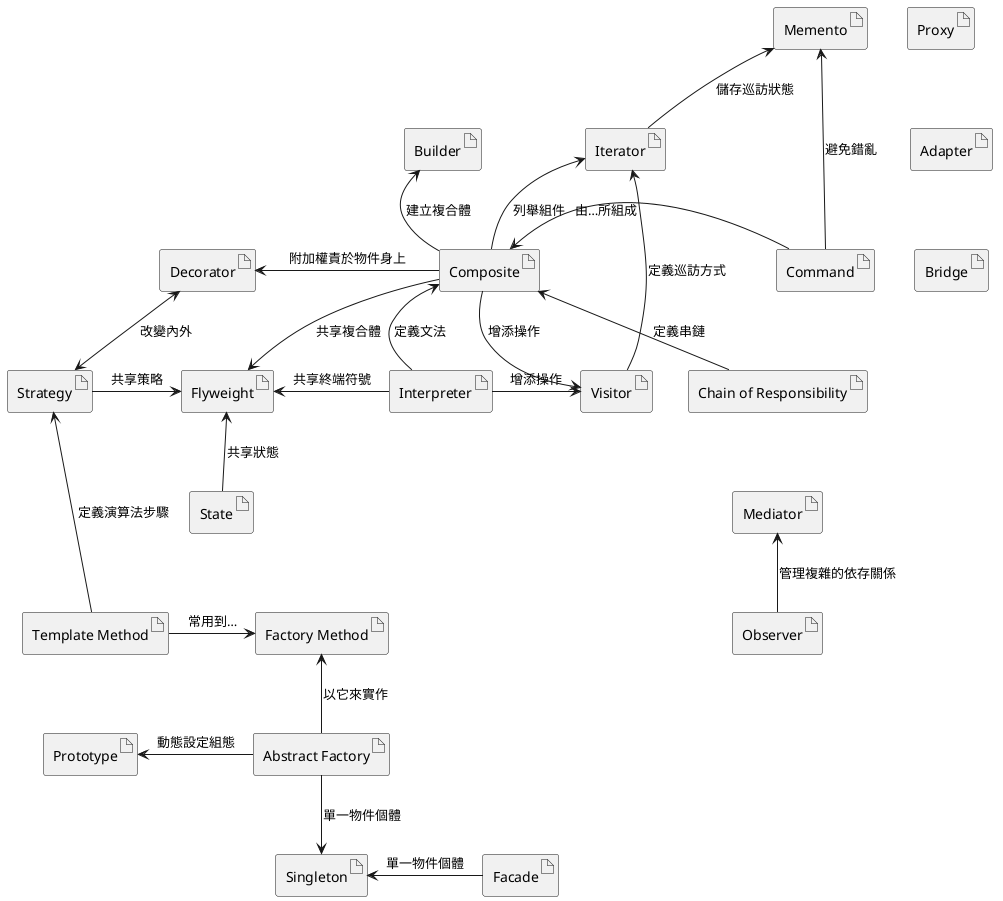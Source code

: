 /'Design Pattern Relationships'/
@startuml Design Pattern Relationships
artifact Composite
artifact "Chain of Responsibility"
artifact Visitor
artifact Interpreter
artifact Flyweight
artifact Iterator
artifact Memento
artifact Command
artifact State
artifact Strategy
artifact Decorator
artifact Builder
artifact "Template Method"
artifact "Factory Method"
artifact "Abstract Factory"
artifact Prototype
artifact Singleton
artifact Facade
artifact Mediator
artifact Observer
artifact Proxy
artifact Bridge
artifact Adapter

Iterator -[hidden]left- Builder
[Chain of Responsibility] -up-> Composite:定義串鏈
Composite -right-> Visitor:增添操作
Interpreter -up-> Composite:定義文法
Composite -down-> Flyweight:共享複合體
Interpreter -left-> Flyweight:共享終端符號
Interpreter -right-> Visitor:增添操作
Composite -up-> Iterator:列舉組件
Visitor -up-> Iterator:定義巡訪方式
Visitor -[hidden]right- [Chain of Responsibility]
Iterator -up-> Memento:儲存巡訪狀態
Command -left-> Composite:由…所組成
Command -left->Memento:避免錯亂
State -up-> Flyweight:共享狀態
Strategy -right-> Flyweight:共享策略
Composite -left-> Decorator:附加權責於物件身上
Strategy <-left-> Decorator:改變內外
Composite -up-> Builder:建立複合體
[Template Method] -[hidden]up- State
[Template Method] -left-> Strategy:定義演算法步驟
[Template Method] -right-> [Factory Method]:常用到…
[Abstract Factory] -left-> Prototype:動態設定組態
[Abstract Factory] -up-> [Factory Method]:以它來實作
[Abstract Factory] -down-> Singleton:單一物件個體
Facade -left-> Singleton:單一物件個體
Observer -up-> Mediator:管理複雜的依存關係
[Chain of Responsibility] -[hidden]- Mediator

Adapter -[hidden]up- Proxy
Bridge -[hidden]up- Adapter
Memento -[hidden]right- Proxy
@enduml